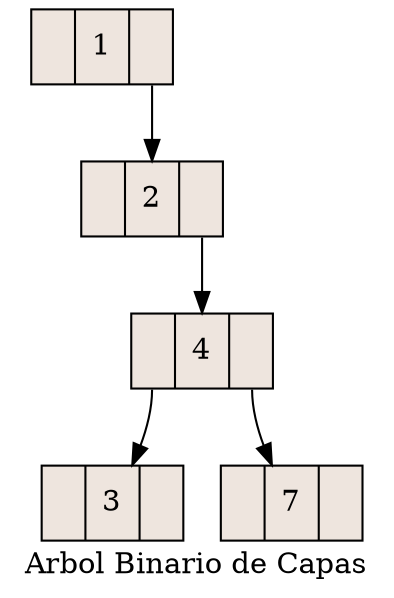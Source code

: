 digraph grafica{
rankdir=TB;
 label="Arbol Binario de Capas"; 
 node [shape = record, style=filled, fillcolor=seashell2];
nodo1 [ label = "<C0>|1|<C1>"];
nodo2 [ label = "<C0>|2|<C1>"];
nodo4 [ label = "<C0>|4|<C1>"];
nodo3 [ label = "<C0>|3|<C1>"];
nodo7 [ label = "<C0>|7|<C1>"];
nodo1:C1->nodo2
nodo2:C1->nodo4
nodo4:C0->nodo3
nodo4:C1->nodo7

}